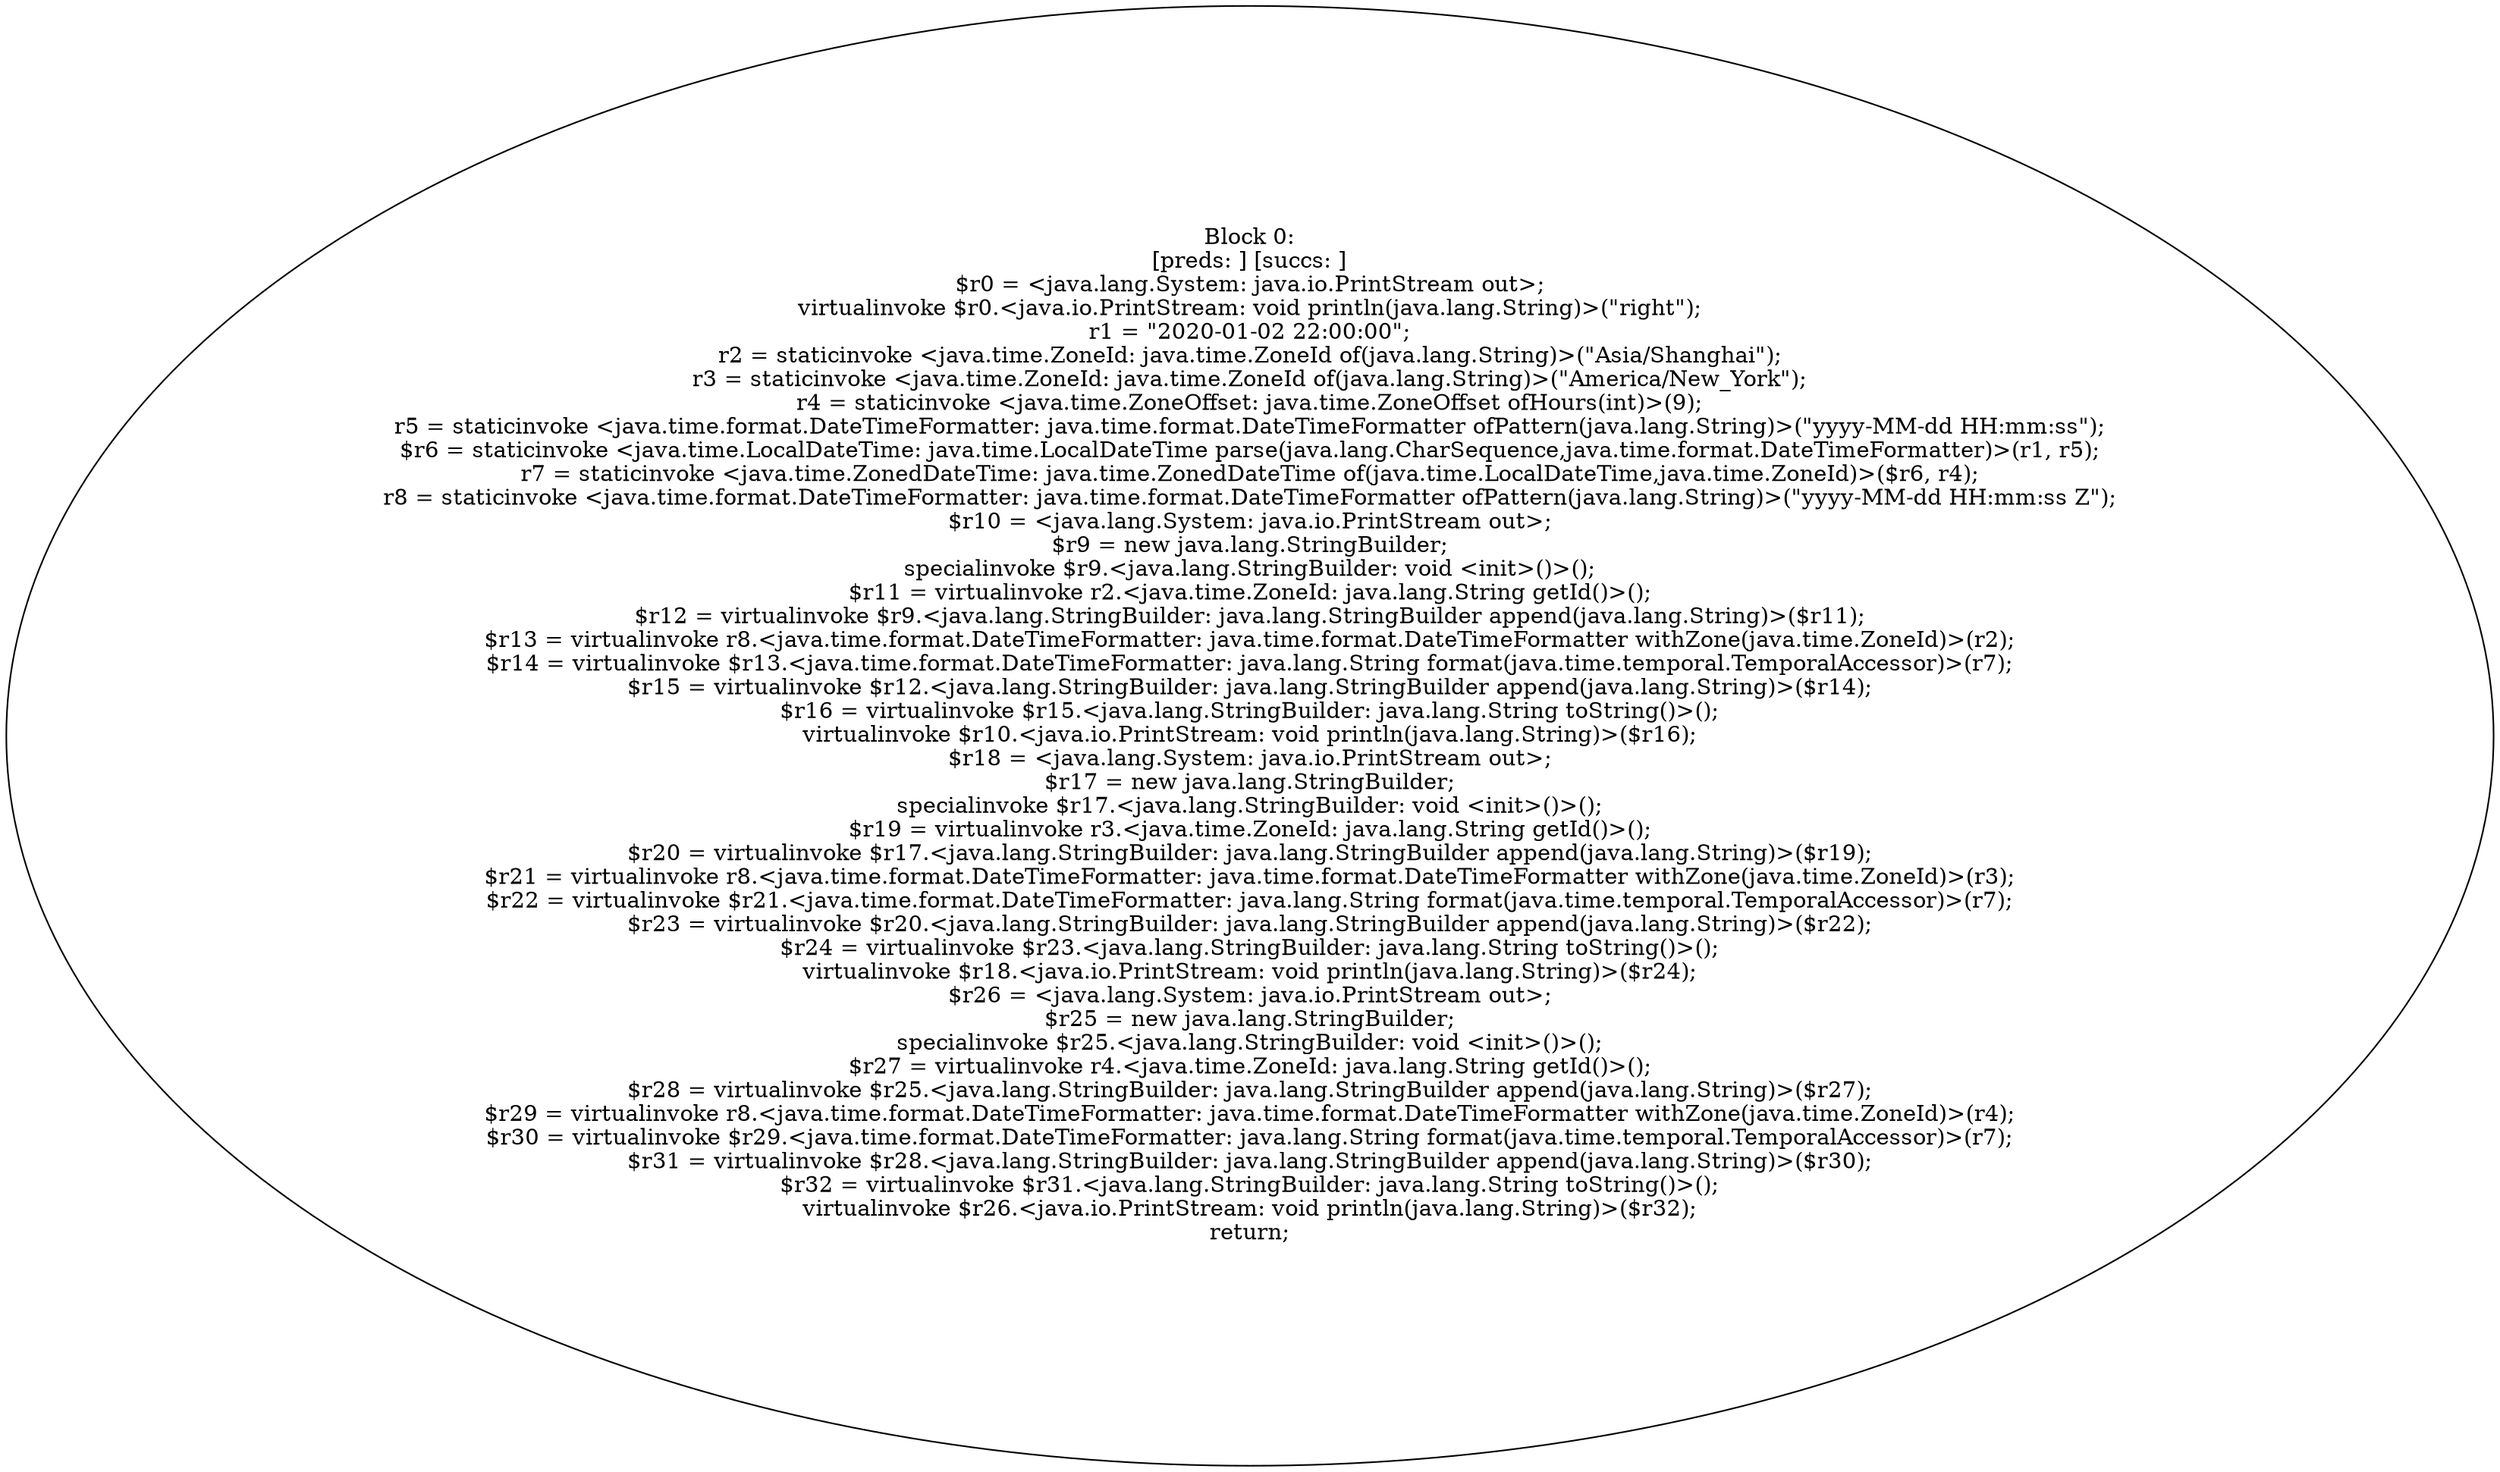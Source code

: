 digraph "unitGraph" {
    "Block 0:
[preds: ] [succs: ]
$r0 = <java.lang.System: java.io.PrintStream out>;
virtualinvoke $r0.<java.io.PrintStream: void println(java.lang.String)>(\"right\");
r1 = \"2020-01-02 22:00:00\";
r2 = staticinvoke <java.time.ZoneId: java.time.ZoneId of(java.lang.String)>(\"Asia/Shanghai\");
r3 = staticinvoke <java.time.ZoneId: java.time.ZoneId of(java.lang.String)>(\"America/New_York\");
r4 = staticinvoke <java.time.ZoneOffset: java.time.ZoneOffset ofHours(int)>(9);
r5 = staticinvoke <java.time.format.DateTimeFormatter: java.time.format.DateTimeFormatter ofPattern(java.lang.String)>(\"yyyy-MM-dd HH:mm:ss\");
$r6 = staticinvoke <java.time.LocalDateTime: java.time.LocalDateTime parse(java.lang.CharSequence,java.time.format.DateTimeFormatter)>(r1, r5);
r7 = staticinvoke <java.time.ZonedDateTime: java.time.ZonedDateTime of(java.time.LocalDateTime,java.time.ZoneId)>($r6, r4);
r8 = staticinvoke <java.time.format.DateTimeFormatter: java.time.format.DateTimeFormatter ofPattern(java.lang.String)>(\"yyyy-MM-dd HH:mm:ss Z\");
$r10 = <java.lang.System: java.io.PrintStream out>;
$r9 = new java.lang.StringBuilder;
specialinvoke $r9.<java.lang.StringBuilder: void <init>()>();
$r11 = virtualinvoke r2.<java.time.ZoneId: java.lang.String getId()>();
$r12 = virtualinvoke $r9.<java.lang.StringBuilder: java.lang.StringBuilder append(java.lang.String)>($r11);
$r13 = virtualinvoke r8.<java.time.format.DateTimeFormatter: java.time.format.DateTimeFormatter withZone(java.time.ZoneId)>(r2);
$r14 = virtualinvoke $r13.<java.time.format.DateTimeFormatter: java.lang.String format(java.time.temporal.TemporalAccessor)>(r7);
$r15 = virtualinvoke $r12.<java.lang.StringBuilder: java.lang.StringBuilder append(java.lang.String)>($r14);
$r16 = virtualinvoke $r15.<java.lang.StringBuilder: java.lang.String toString()>();
virtualinvoke $r10.<java.io.PrintStream: void println(java.lang.String)>($r16);
$r18 = <java.lang.System: java.io.PrintStream out>;
$r17 = new java.lang.StringBuilder;
specialinvoke $r17.<java.lang.StringBuilder: void <init>()>();
$r19 = virtualinvoke r3.<java.time.ZoneId: java.lang.String getId()>();
$r20 = virtualinvoke $r17.<java.lang.StringBuilder: java.lang.StringBuilder append(java.lang.String)>($r19);
$r21 = virtualinvoke r8.<java.time.format.DateTimeFormatter: java.time.format.DateTimeFormatter withZone(java.time.ZoneId)>(r3);
$r22 = virtualinvoke $r21.<java.time.format.DateTimeFormatter: java.lang.String format(java.time.temporal.TemporalAccessor)>(r7);
$r23 = virtualinvoke $r20.<java.lang.StringBuilder: java.lang.StringBuilder append(java.lang.String)>($r22);
$r24 = virtualinvoke $r23.<java.lang.StringBuilder: java.lang.String toString()>();
virtualinvoke $r18.<java.io.PrintStream: void println(java.lang.String)>($r24);
$r26 = <java.lang.System: java.io.PrintStream out>;
$r25 = new java.lang.StringBuilder;
specialinvoke $r25.<java.lang.StringBuilder: void <init>()>();
$r27 = virtualinvoke r4.<java.time.ZoneId: java.lang.String getId()>();
$r28 = virtualinvoke $r25.<java.lang.StringBuilder: java.lang.StringBuilder append(java.lang.String)>($r27);
$r29 = virtualinvoke r8.<java.time.format.DateTimeFormatter: java.time.format.DateTimeFormatter withZone(java.time.ZoneId)>(r4);
$r30 = virtualinvoke $r29.<java.time.format.DateTimeFormatter: java.lang.String format(java.time.temporal.TemporalAccessor)>(r7);
$r31 = virtualinvoke $r28.<java.lang.StringBuilder: java.lang.StringBuilder append(java.lang.String)>($r30);
$r32 = virtualinvoke $r31.<java.lang.StringBuilder: java.lang.String toString()>();
virtualinvoke $r26.<java.io.PrintStream: void println(java.lang.String)>($r32);
return;
"
}
